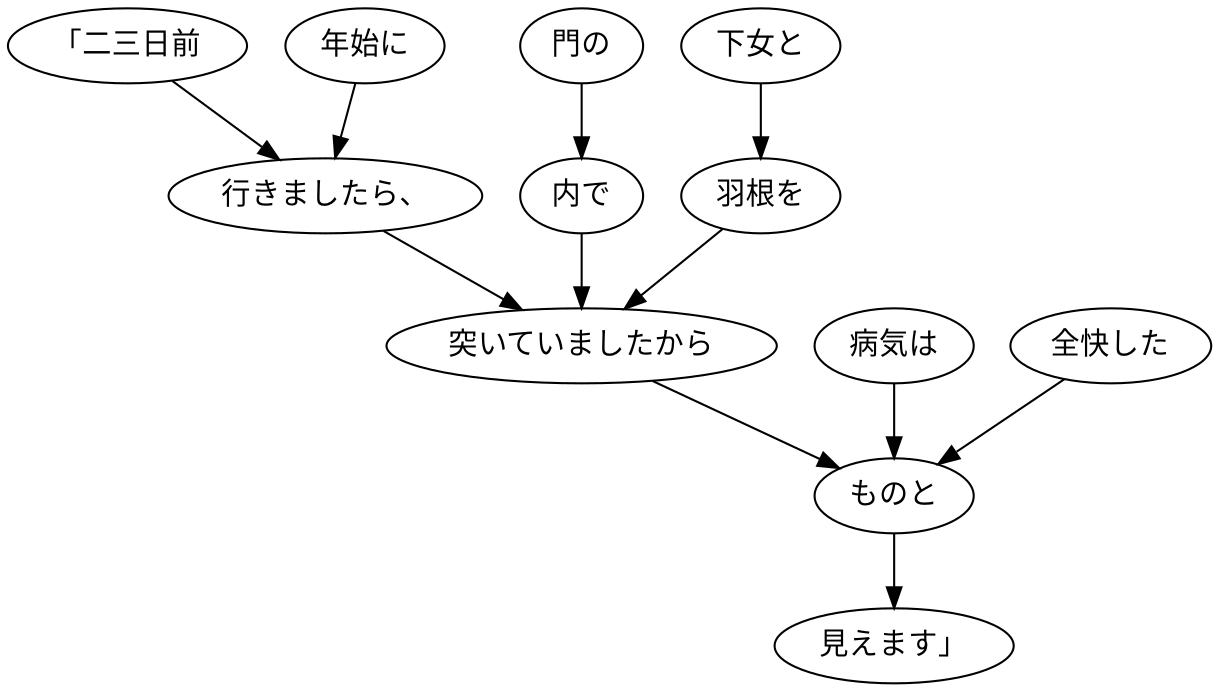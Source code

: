 digraph graph1152 {
	node0 [label="「二三日前"];
	node1 [label="年始に"];
	node2 [label="行きましたら、"];
	node3 [label="門の"];
	node4 [label="内で"];
	node5 [label="下女と"];
	node6 [label="羽根を"];
	node7 [label="突いていましたから"];
	node8 [label="病気は"];
	node9 [label="全快した"];
	node10 [label="ものと"];
	node11 [label="見えます」"];
	node0 -> node2;
	node1 -> node2;
	node2 -> node7;
	node3 -> node4;
	node4 -> node7;
	node5 -> node6;
	node6 -> node7;
	node7 -> node10;
	node8 -> node10;
	node9 -> node10;
	node10 -> node11;
}
